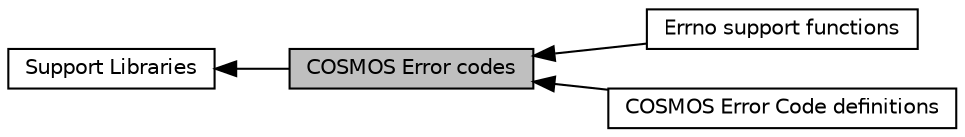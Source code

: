 digraph "COSMOS Error codes"
{
  edge [fontname="Helvetica",fontsize="10",labelfontname="Helvetica",labelfontsize="10"];
  node [fontname="Helvetica",fontsize="10",shape=record];
  rankdir=LR;
  Node2 [label="Errno support functions",height=0.2,width=0.4,color="black", fillcolor="white", style="filled",URL="$group__error__functions.html"];
  Node1 [label="Support Libraries",height=0.2,width=0.4,color="black", fillcolor="white", style="filled",URL="$group__support.html"];
  Node3 [label="COSMOS Error Code definitions",height=0.2,width=0.4,color="black", fillcolor="white", style="filled",URL="$group__error__defines.html"];
  Node0 [label="COSMOS Error codes",height=0.2,width=0.4,color="black", fillcolor="grey75", style="filled", fontcolor="black"];
  Node1->Node0 [shape=plaintext, dir="back", style="solid"];
  Node0->Node2 [shape=plaintext, dir="back", style="solid"];
  Node0->Node3 [shape=plaintext, dir="back", style="solid"];
}
